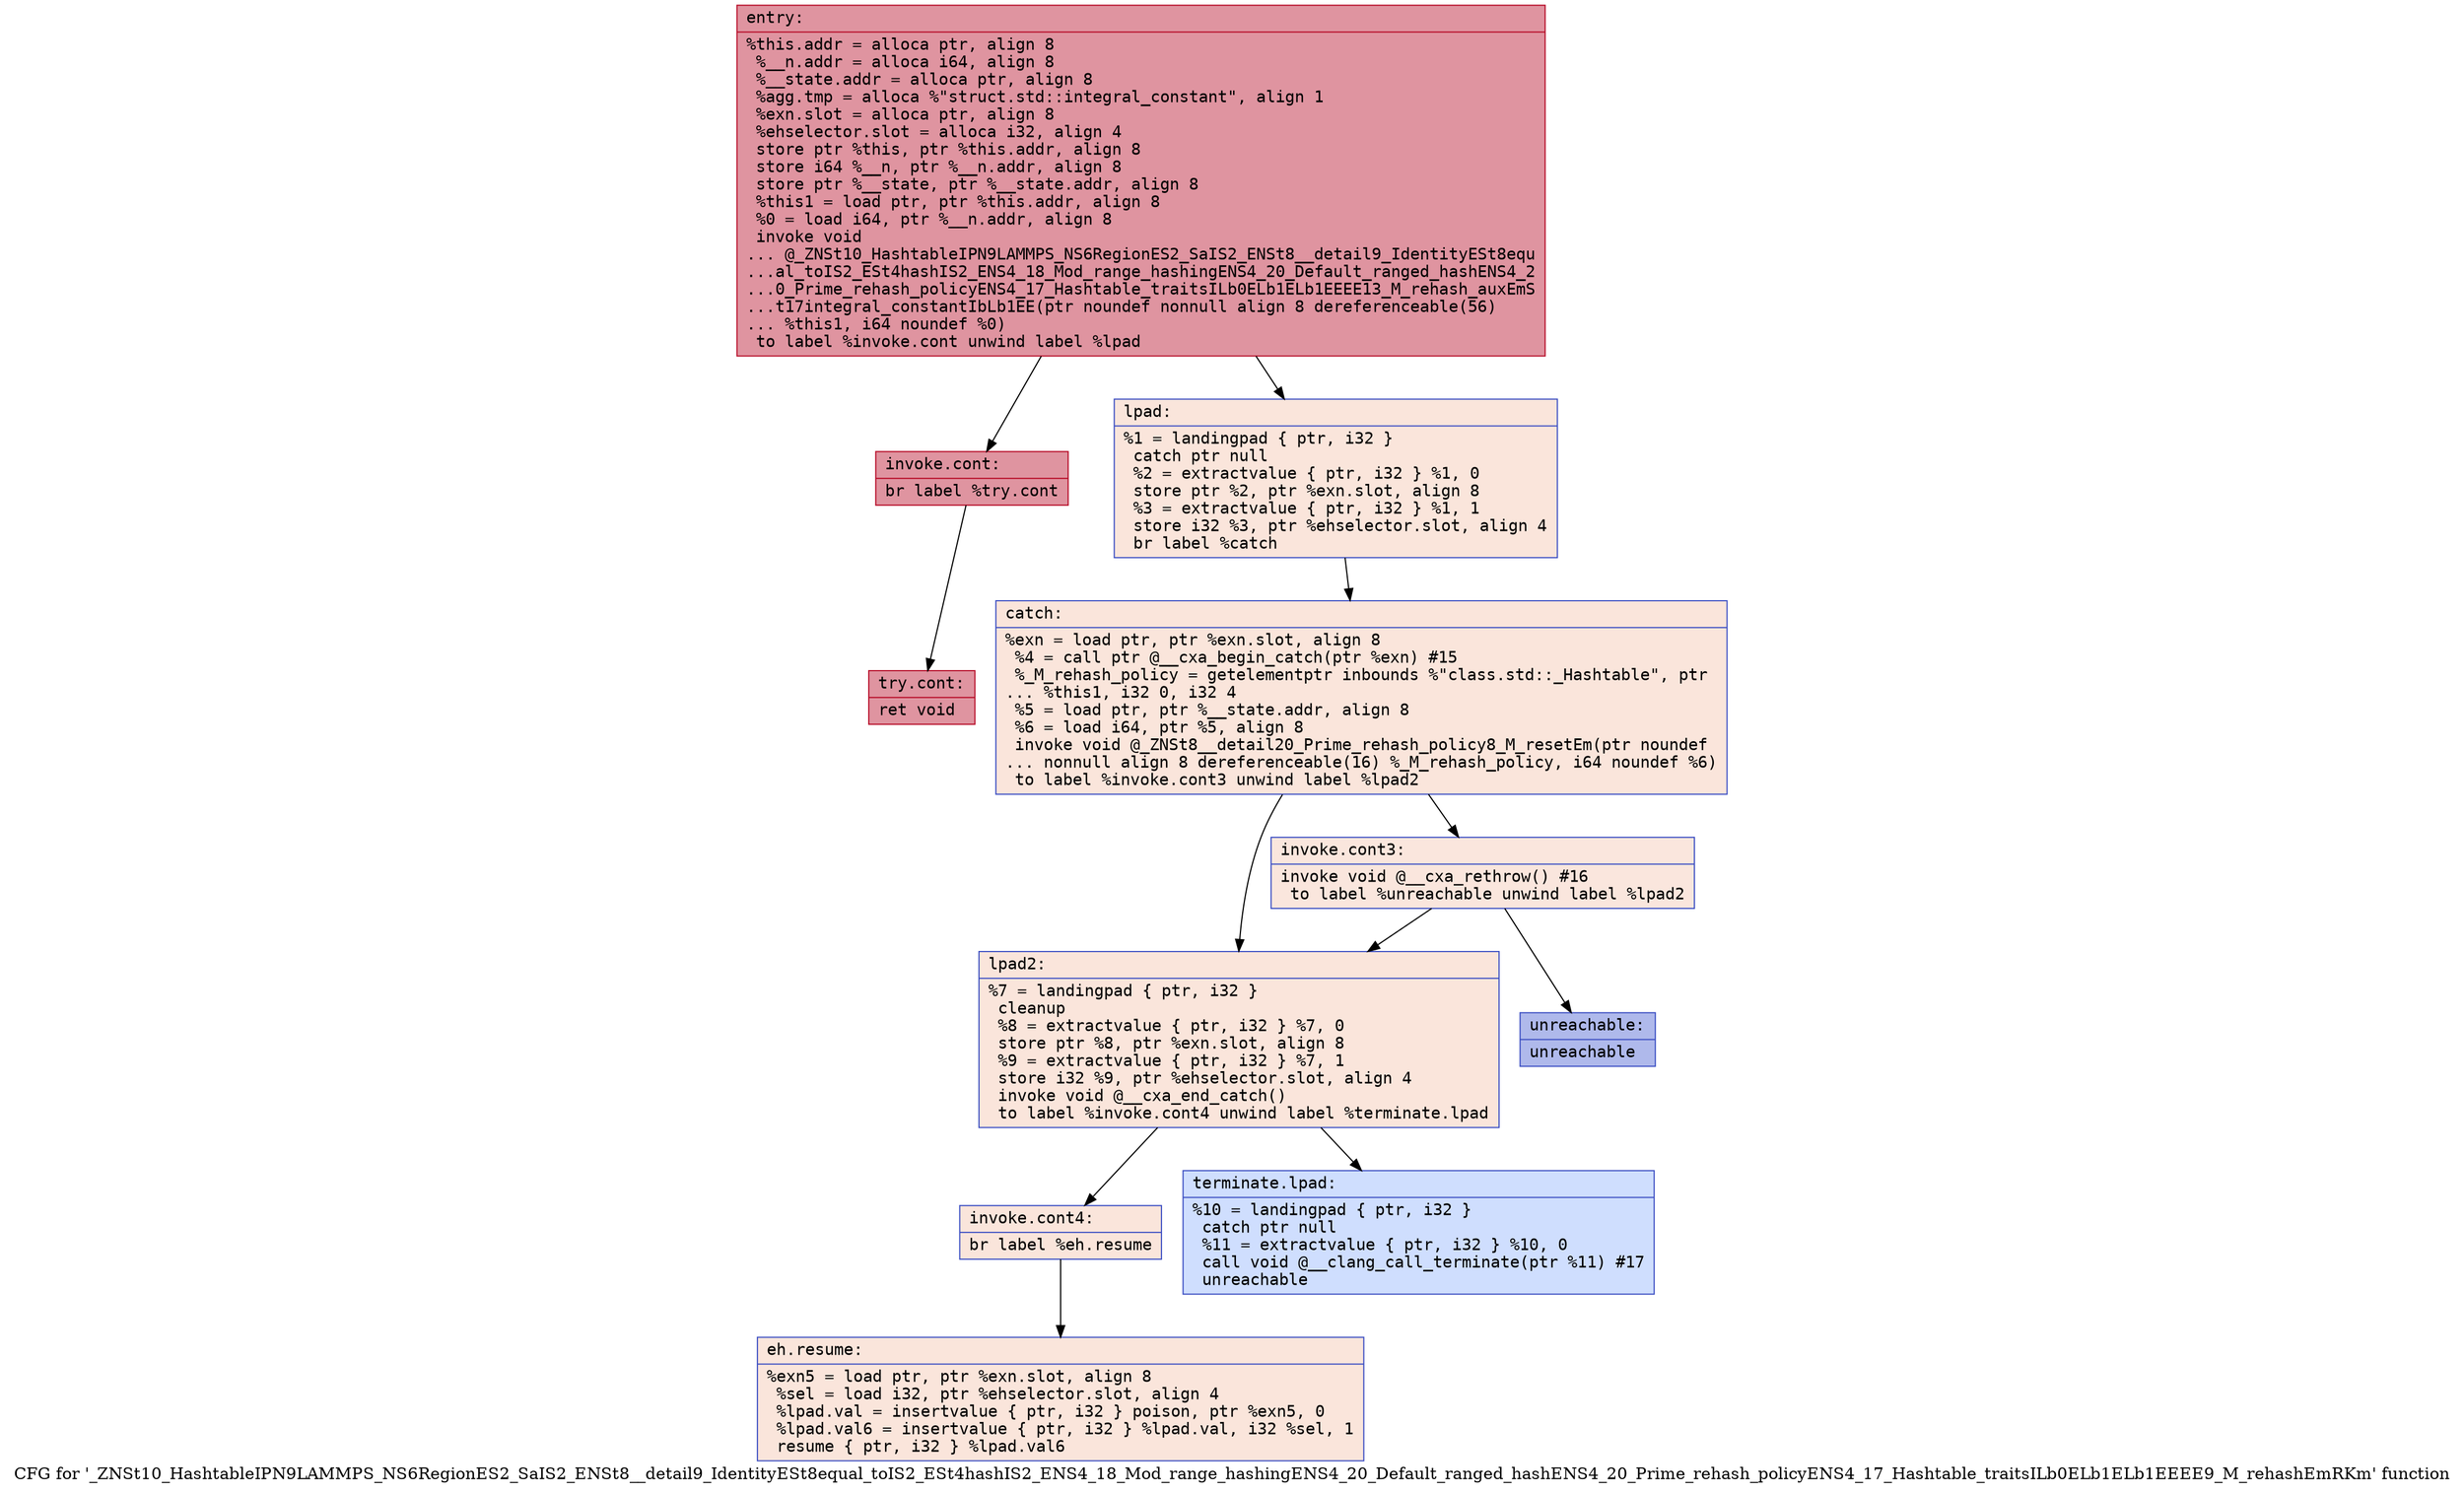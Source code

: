 digraph "CFG for '_ZNSt10_HashtableIPN9LAMMPS_NS6RegionES2_SaIS2_ENSt8__detail9_IdentityESt8equal_toIS2_ESt4hashIS2_ENS4_18_Mod_range_hashingENS4_20_Default_ranged_hashENS4_20_Prime_rehash_policyENS4_17_Hashtable_traitsILb0ELb1ELb1EEEE9_M_rehashEmRKm' function" {
	label="CFG for '_ZNSt10_HashtableIPN9LAMMPS_NS6RegionES2_SaIS2_ENSt8__detail9_IdentityESt8equal_toIS2_ESt4hashIS2_ENS4_18_Mod_range_hashingENS4_20_Default_ranged_hashENS4_20_Prime_rehash_policyENS4_17_Hashtable_traitsILb0ELb1ELb1EEEE9_M_rehashEmRKm' function";

	Node0x561837f569f0 [shape=record,color="#b70d28ff", style=filled, fillcolor="#b70d2870" fontname="Courier",label="{entry:\l|  %this.addr = alloca ptr, align 8\l  %__n.addr = alloca i64, align 8\l  %__state.addr = alloca ptr, align 8\l  %agg.tmp = alloca %\"struct.std::integral_constant\", align 1\l  %exn.slot = alloca ptr, align 8\l  %ehselector.slot = alloca i32, align 4\l  store ptr %this, ptr %this.addr, align 8\l  store i64 %__n, ptr %__n.addr, align 8\l  store ptr %__state, ptr %__state.addr, align 8\l  %this1 = load ptr, ptr %this.addr, align 8\l  %0 = load i64, ptr %__n.addr, align 8\l  invoke void\l... @_ZNSt10_HashtableIPN9LAMMPS_NS6RegionES2_SaIS2_ENSt8__detail9_IdentityESt8equ\l...al_toIS2_ESt4hashIS2_ENS4_18_Mod_range_hashingENS4_20_Default_ranged_hashENS4_2\l...0_Prime_rehash_policyENS4_17_Hashtable_traitsILb0ELb1ELb1EEEE13_M_rehash_auxEmS\l...t17integral_constantIbLb1EE(ptr noundef nonnull align 8 dereferenceable(56)\l... %this1, i64 noundef %0)\l          to label %invoke.cont unwind label %lpad\l}"];
	Node0x561837f569f0 -> Node0x561837f573a0[tooltip="entry -> invoke.cont\nProbability 100.00%" ];
	Node0x561837f569f0 -> Node0x561837f57420[tooltip="entry -> lpad\nProbability 0.00%" ];
	Node0x561837f573a0 [shape=record,color="#b70d28ff", style=filled, fillcolor="#b70d2870" fontname="Courier",label="{invoke.cont:\l|  br label %try.cont\l}"];
	Node0x561837f573a0 -> Node0x561837f57740[tooltip="invoke.cont -> try.cont\nProbability 100.00%" ];
	Node0x561837f57420 [shape=record,color="#3d50c3ff", style=filled, fillcolor="#f4c5ad70" fontname="Courier",label="{lpad:\l|  %1 = landingpad \{ ptr, i32 \}\l          catch ptr null\l  %2 = extractvalue \{ ptr, i32 \} %1, 0\l  store ptr %2, ptr %exn.slot, align 8\l  %3 = extractvalue \{ ptr, i32 \} %1, 1\l  store i32 %3, ptr %ehselector.slot, align 4\l  br label %catch\l}"];
	Node0x561837f57420 -> Node0x561837f57b10[tooltip="lpad -> catch\nProbability 100.00%" ];
	Node0x561837f57b10 [shape=record,color="#3d50c3ff", style=filled, fillcolor="#f4c5ad70" fontname="Courier",label="{catch:\l|  %exn = load ptr, ptr %exn.slot, align 8\l  %4 = call ptr @__cxa_begin_catch(ptr %exn) #15\l  %_M_rehash_policy = getelementptr inbounds %\"class.std::_Hashtable\", ptr\l... %this1, i32 0, i32 4\l  %5 = load ptr, ptr %__state.addr, align 8\l  %6 = load i64, ptr %5, align 8\l  invoke void @_ZNSt8__detail20_Prime_rehash_policy8_M_resetEm(ptr noundef\l... nonnull align 8 dereferenceable(16) %_M_rehash_policy, i64 noundef %6)\l          to label %invoke.cont3 unwind label %lpad2\l}"];
	Node0x561837f57b10 -> Node0x561837f57fd0[tooltip="catch -> invoke.cont3\nProbability 50.00%" ];
	Node0x561837f57b10 -> Node0x561837f58020[tooltip="catch -> lpad2\nProbability 50.00%" ];
	Node0x561837f57fd0 [shape=record,color="#3d50c3ff", style=filled, fillcolor="#f3c7b170" fontname="Courier",label="{invoke.cont3:\l|  invoke void @__cxa_rethrow() #16\l          to label %unreachable unwind label %lpad2\l}"];
	Node0x561837f57fd0 -> Node0x561837f58180[tooltip="invoke.cont3 -> unreachable\nProbability 0.00%" ];
	Node0x561837f57fd0 -> Node0x561837f58020[tooltip="invoke.cont3 -> lpad2\nProbability 100.00%" ];
	Node0x561837f58020 [shape=record,color="#3d50c3ff", style=filled, fillcolor="#f4c5ad70" fontname="Courier",label="{lpad2:\l|  %7 = landingpad \{ ptr, i32 \}\l          cleanup\l  %8 = extractvalue \{ ptr, i32 \} %7, 0\l  store ptr %8, ptr %exn.slot, align 8\l  %9 = extractvalue \{ ptr, i32 \} %7, 1\l  store i32 %9, ptr %ehselector.slot, align 4\l  invoke void @__cxa_end_catch()\l          to label %invoke.cont4 unwind label %terminate.lpad\l}"];
	Node0x561837f58020 -> Node0x561837f58540[tooltip="lpad2 -> invoke.cont4\nProbability 100.00%" ];
	Node0x561837f58020 -> Node0x561837f58590[tooltip="lpad2 -> terminate.lpad\nProbability 0.00%" ];
	Node0x561837f58540 [shape=record,color="#3d50c3ff", style=filled, fillcolor="#f4c5ad70" fontname="Courier",label="{invoke.cont4:\l|  br label %eh.resume\l}"];
	Node0x561837f58540 -> Node0x561837f587b0[tooltip="invoke.cont4 -> eh.resume\nProbability 100.00%" ];
	Node0x561837f57740 [shape=record,color="#b70d28ff", style=filled, fillcolor="#b70d2870" fontname="Courier",label="{try.cont:\l|  ret void\l}"];
	Node0x561837f587b0 [shape=record,color="#3d50c3ff", style=filled, fillcolor="#f4c5ad70" fontname="Courier",label="{eh.resume:\l|  %exn5 = load ptr, ptr %exn.slot, align 8\l  %sel = load i32, ptr %ehselector.slot, align 4\l  %lpad.val = insertvalue \{ ptr, i32 \} poison, ptr %exn5, 0\l  %lpad.val6 = insertvalue \{ ptr, i32 \} %lpad.val, i32 %sel, 1\l  resume \{ ptr, i32 \} %lpad.val6\l}"];
	Node0x561837f58590 [shape=record,color="#3d50c3ff", style=filled, fillcolor="#93b5fe70" fontname="Courier",label="{terminate.lpad:\l|  %10 = landingpad \{ ptr, i32 \}\l          catch ptr null\l  %11 = extractvalue \{ ptr, i32 \} %10, 0\l  call void @__clang_call_terminate(ptr %11) #17\l  unreachable\l}"];
	Node0x561837f58180 [shape=record,color="#3d50c3ff", style=filled, fillcolor="#4961d270" fontname="Courier",label="{unreachable:\l|  unreachable\l}"];
}
